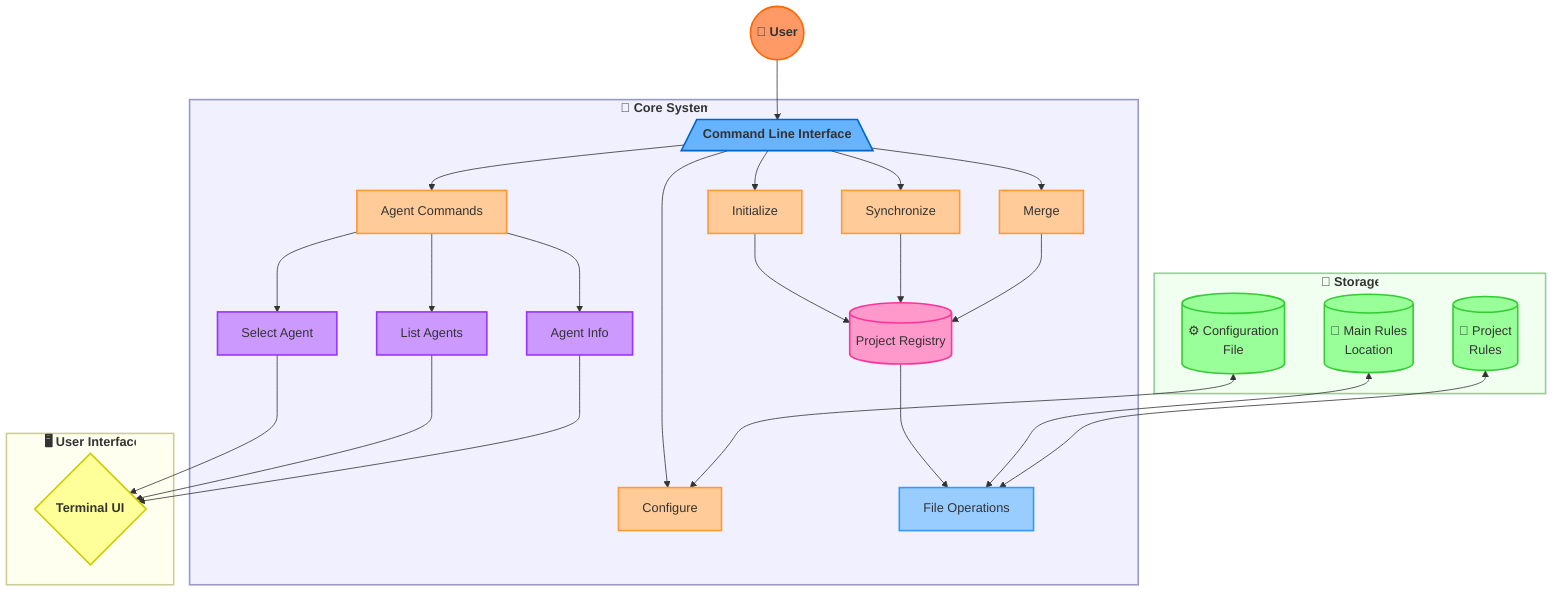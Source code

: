 graph TD
    User((👤 User)):::user --> CLI[/Command Line Interface\]:::cli
    
    subgraph Core["🔧 Core System"]
        CLI --> Init[Initialize]:::command
        CLI --> Sync[Synchronize]:::command
        CLI --> Merge[Merge]:::command
        CLI --> Config[Configure]:::command
        CLI --> AgentCmd[Agent Commands]:::command
        
        AgentCmd --> AgentList[List Agents]:::agentOp
        AgentCmd --> AgentSelect[Select Agent]:::agentOp
        AgentCmd --> AgentInfo[Agent Info]:::agentOp
        
        Init --> Registry[(Project Registry)]:::registry
        Sync --> Registry
        Merge --> Registry
        
        Registry --> FileOps[File Operations]:::fileOp
    end
    
    subgraph Storage["💾 Storage"]
        MainLoc[("📁 Main Rules\nLocation")]:::storage <--> FileOps
        Projects[("📁 Project\nRules")]:::storage <--> FileOps
        ConfigFile[("⚙️ Configuration\nFile")]:::storage <--> Config
    end
    
    subgraph UI["🖥️ User Interface"]
        AgentSelect --> TermUI{Terminal UI}:::ui
        AgentList --> TermUI
        AgentInfo --> TermUI
    end
    
    %% Enhanced style definitions
    classDef user fill:#ff9966,stroke:#ff6600,stroke-width:2px,color:#333,font-weight:bold
    classDef cli fill:#66b3ff,stroke:#0066cc,stroke-width:2px,color:#333,font-weight:bold
    classDef command fill:#ffcc99,stroke:#ff9933,stroke-width:2px,color:#333
    classDef agentOp fill:#cc99ff,stroke:#9933ff,stroke-width:2px,color:#333
    classDef registry fill:#ff99cc,stroke:#ff3399,stroke-width:2px,color:#333
    classDef fileOp fill:#99ccff,stroke:#3399ff,stroke-width:2px,color:#333
    classDef storage fill:#99ff99,stroke:#33cc33,stroke-width:2px,color:#333
    classDef ui fill:#ffff99,stroke:#cccc00,stroke-width:2px,color:#333,font-weight:bold
    
    %% Style assignment for subgraphs
    style Core fill:#f0f0ff,stroke:#9999cc,stroke-width:2px,color:#333,font-weight:bold
    style Storage fill:#f0fff0,stroke:#99cc99,stroke-width:2px,color:#333,font-weight:bold
    style UI fill:#fffff0,stroke:#cccc99,stroke-width:2px,color:#333,font-weight:bold